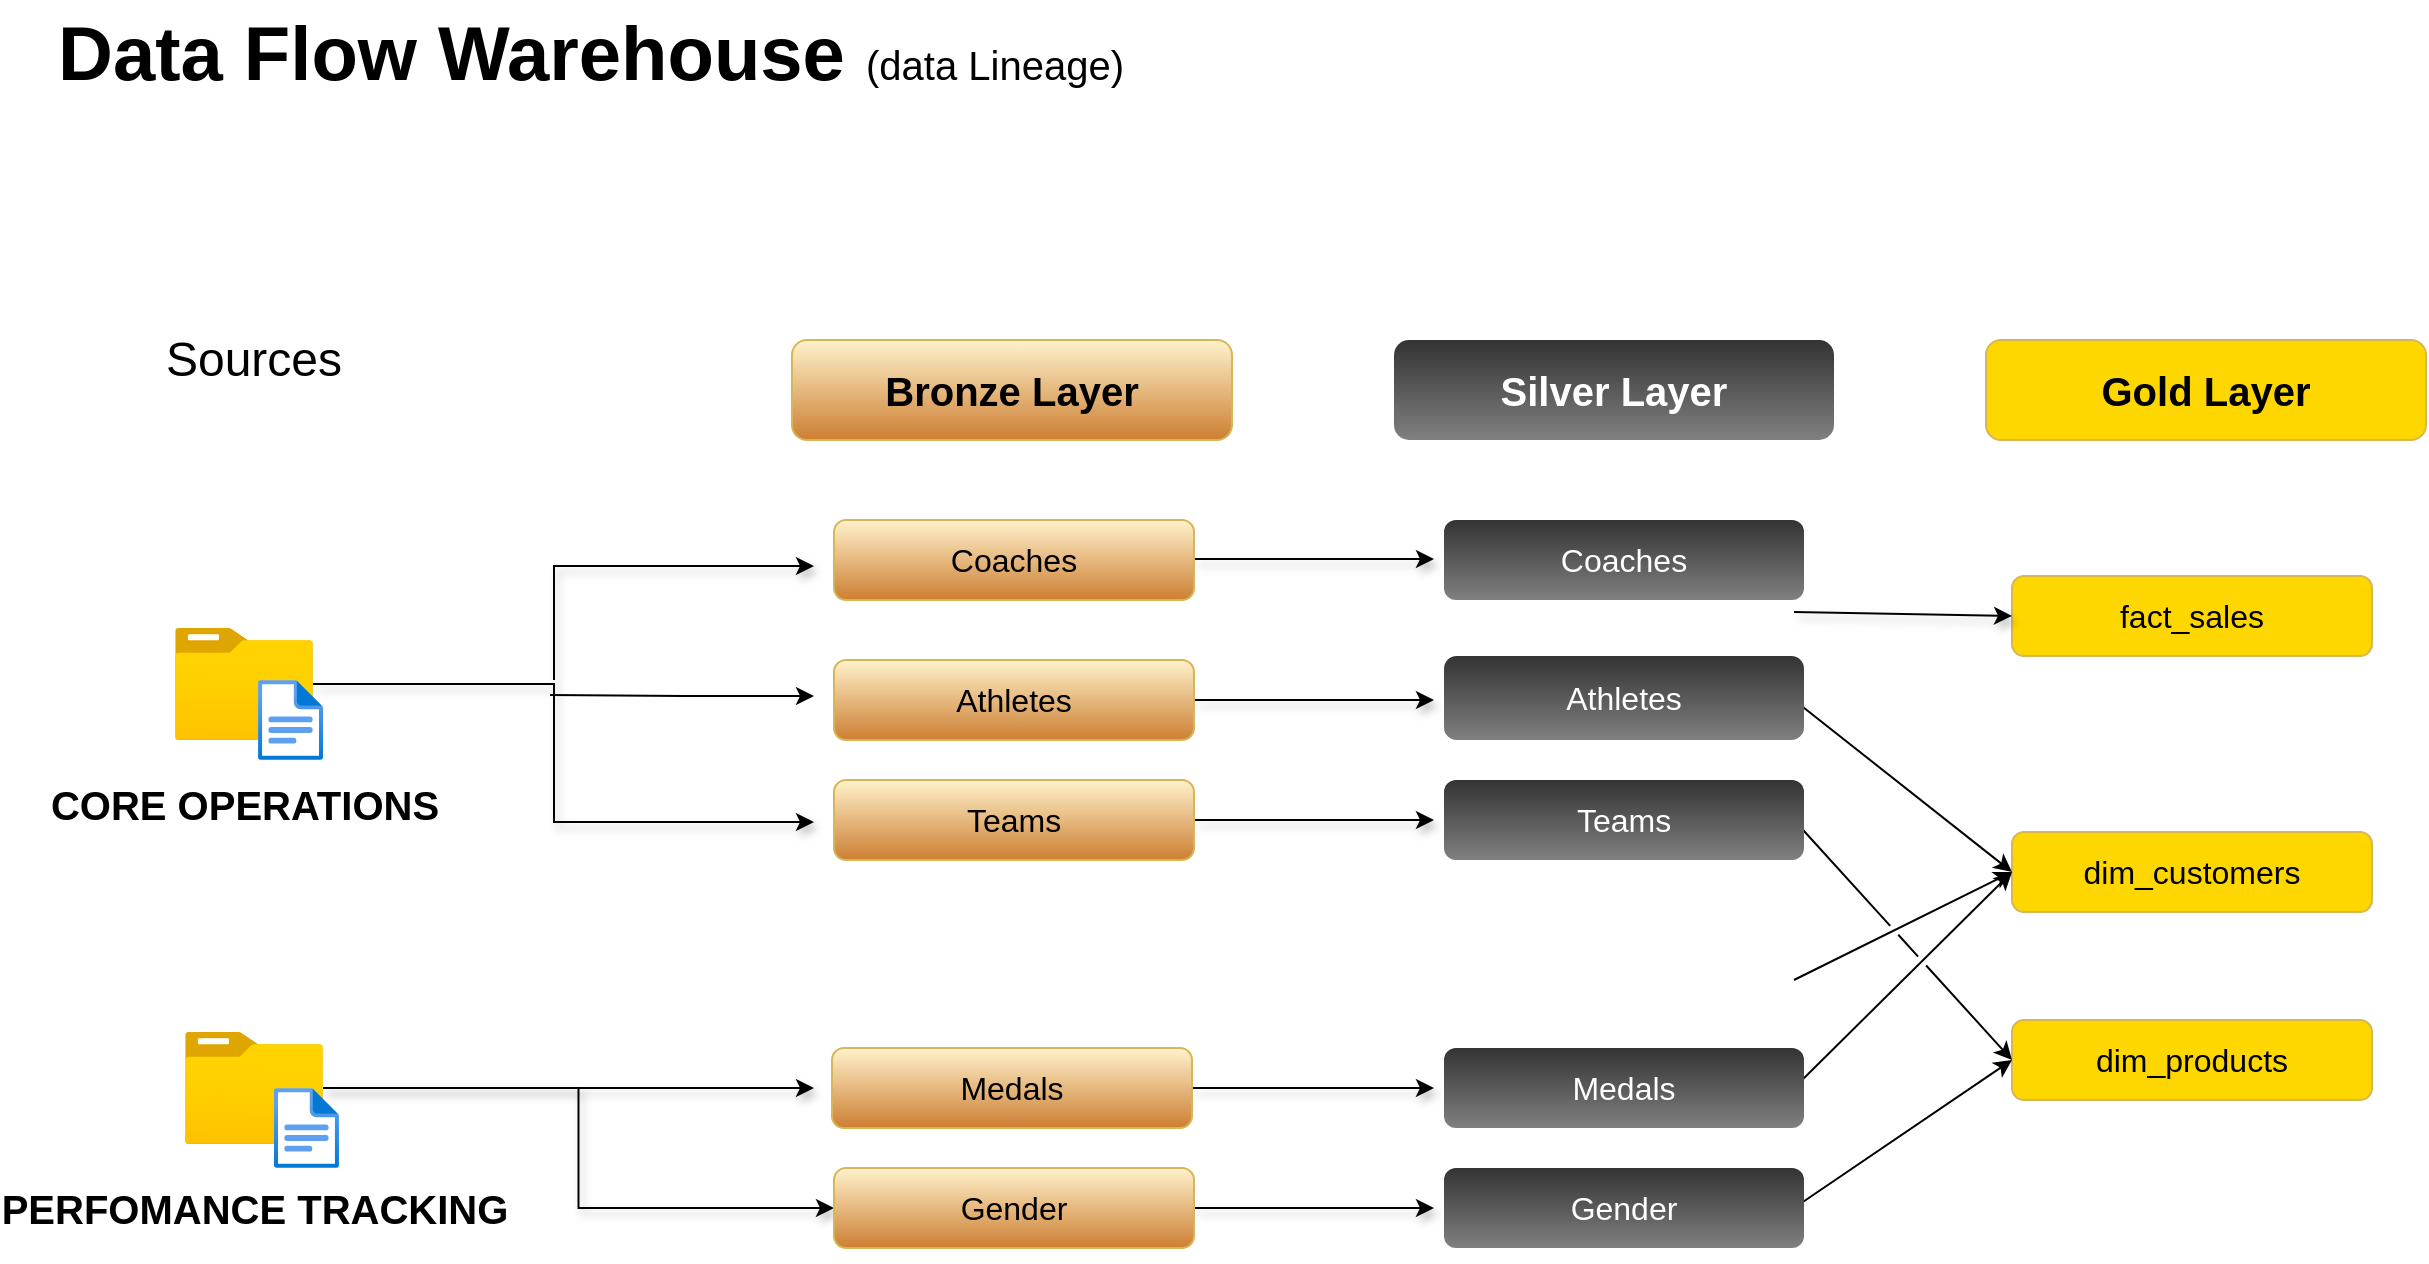 <mxfile version="26.0.16">
  <diagram name="Page-1" id="KjLprj9p4xoS-JRIfPpS">
    <mxGraphModel dx="2284" dy="884" grid="1" gridSize="10" guides="1" tooltips="1" connect="1" arrows="1" fold="1" page="1" pageScale="1" pageWidth="850" pageHeight="1100" math="0" shadow="0">
      <root>
        <mxCell id="0" />
        <mxCell id="1" parent="0" />
        <mxCell id="iYd_dcTMY8yAVxDXRBEc-1" value="&lt;font style=&quot;&quot;&gt;&lt;b&gt;Data Flow Warehouse&amp;nbsp;&lt;/b&gt;&lt;font style=&quot;font-size: 20px;&quot;&gt;(data Lineage)&lt;/font&gt;&lt;br style=&quot;font-size: 38px;&quot;&gt;&lt;/font&gt;" style="text;html=1;strokeColor=none;fillColor=none;align=left;verticalAlign=middle;whiteSpace=wrap;rounded=0;fontSize=38;fontFamily=Helvetica;" vertex="1" parent="1">
          <mxGeometry x="-360" y="910" width="570" height="54" as="geometry" />
        </mxCell>
        <mxCell id="iYd_dcTMY8yAVxDXRBEc-2" value="&lt;font style=&quot;font-size: 24px;&quot;&gt;Sources&lt;/font&gt;" style="rounded=1;whiteSpace=wrap;html=1;strokeColor=none;" vertex="1" parent="1">
          <mxGeometry x="-320" y="1070" width="120" height="40" as="geometry" />
        </mxCell>
        <mxCell id="iYd_dcTMY8yAVxDXRBEc-3" style="edgeStyle=orthogonalEdgeStyle;rounded=0;orthogonalLoop=1;jettySize=auto;html=1;strokeWidth=1;shadow=1;" edge="1" parent="1" source="iYd_dcTMY8yAVxDXRBEc-4">
          <mxGeometry relative="1" as="geometry">
            <mxPoint x="20" y="1321" as="targetPoint" />
            <Array as="points">
              <mxPoint x="-110" y="1252" />
              <mxPoint x="-110" y="1321" />
            </Array>
          </mxGeometry>
        </mxCell>
        <mxCell id="iYd_dcTMY8yAVxDXRBEc-4" value="&lt;h3&gt;&lt;font style=&quot;font-size: 20px;&quot;&gt;&lt;b&gt;CORE OPERATIONS&lt;/b&gt;&lt;/font&gt;&lt;/h3&gt;" style="image;aspect=fixed;html=1;points=[];align=center;fontSize=12;image=img/lib/azure2/general/Folder_Blank.svg;" vertex="1" parent="1">
          <mxGeometry x="-299.5" y="1224" width="69" height="56.0" as="geometry" />
        </mxCell>
        <mxCell id="iYd_dcTMY8yAVxDXRBEc-5" style="edgeStyle=orthogonalEdgeStyle;rounded=0;orthogonalLoop=1;jettySize=auto;html=1;entryX=0;entryY=0.5;entryDx=0;entryDy=0;shadow=1;" edge="1" parent="1" source="iYd_dcTMY8yAVxDXRBEc-7" target="iYd_dcTMY8yAVxDXRBEc-18">
          <mxGeometry relative="1" as="geometry" />
        </mxCell>
        <mxCell id="iYd_dcTMY8yAVxDXRBEc-6" style="edgeStyle=orthogonalEdgeStyle;rounded=0;orthogonalLoop=1;jettySize=auto;html=1;shadow=1;" edge="1" parent="1" source="iYd_dcTMY8yAVxDXRBEc-7">
          <mxGeometry relative="1" as="geometry">
            <mxPoint x="20" y="1454" as="targetPoint" />
          </mxGeometry>
        </mxCell>
        <mxCell id="iYd_dcTMY8yAVxDXRBEc-7" value="&lt;h3&gt;&lt;font style=&quot;font-size: 20px;&quot;&gt;&lt;b&gt;PERFOMANCE TRACKING&lt;/b&gt;&lt;/font&gt;&lt;/h3&gt;" style="image;aspect=fixed;html=1;points=[];align=center;fontSize=12;image=img/lib/azure2/general/Folder_Blank.svg;" vertex="1" parent="1">
          <mxGeometry x="-294.5" y="1426" width="69" height="56.0" as="geometry" />
        </mxCell>
        <mxCell id="iYd_dcTMY8yAVxDXRBEc-8" value="Bronze Layer" style="rounded=1;whiteSpace=wrap;html=1;fillColor=#fff2cc;strokeColor=#d6b656;fontSize=20;fontStyle=1;gradientColor=#CD7F32;" vertex="1" parent="1">
          <mxGeometry x="9" y="1080" width="220" height="50" as="geometry" />
        </mxCell>
        <mxCell id="iYd_dcTMY8yAVxDXRBEc-9" style="edgeStyle=orthogonalEdgeStyle;rounded=0;orthogonalLoop=1;jettySize=auto;html=1;entryX=0;entryY=0.5;entryDx=0;entryDy=0;shadow=1;" edge="1" parent="1">
          <mxGeometry relative="1" as="geometry">
            <mxPoint x="210" y="1189.5" as="sourcePoint" />
            <mxPoint x="330" y="1189.5" as="targetPoint" />
          </mxGeometry>
        </mxCell>
        <mxCell id="iYd_dcTMY8yAVxDXRBEc-10" style="edgeStyle=orthogonalEdgeStyle;rounded=0;orthogonalLoop=1;jettySize=auto;html=1;shadow=1;" edge="1" parent="1" source="iYd_dcTMY8yAVxDXRBEc-11">
          <mxGeometry relative="1" as="geometry">
            <mxPoint x="330" y="1260" as="targetPoint" />
          </mxGeometry>
        </mxCell>
        <mxCell id="iYd_dcTMY8yAVxDXRBEc-11" value="Athletes" style="rounded=1;whiteSpace=wrap;html=1;fillColor=#fff2cc;strokeColor=#d6b656;fontSize=16;fontStyle=0;gradientColor=#CD7F32;" vertex="1" parent="1">
          <mxGeometry x="30" y="1240" width="180" height="40" as="geometry" />
        </mxCell>
        <mxCell id="iYd_dcTMY8yAVxDXRBEc-12" style="edgeStyle=orthogonalEdgeStyle;rounded=0;orthogonalLoop=1;jettySize=auto;html=1;entryX=0;entryY=0.5;entryDx=0;entryDy=0;shadow=1;" edge="1" parent="1" source="iYd_dcTMY8yAVxDXRBEc-13">
          <mxGeometry relative="1" as="geometry">
            <mxPoint x="330" y="1320" as="targetPoint" />
          </mxGeometry>
        </mxCell>
        <mxCell id="iYd_dcTMY8yAVxDXRBEc-13" value="Teams" style="rounded=1;whiteSpace=wrap;html=1;fillColor=#fff2cc;strokeColor=#d6b656;fontSize=16;fontStyle=0;gradientColor=#CD7F32;" vertex="1" parent="1">
          <mxGeometry x="30" y="1300" width="180" height="40" as="geometry" />
        </mxCell>
        <mxCell id="iYd_dcTMY8yAVxDXRBEc-14" value="Coaches" style="rounded=1;whiteSpace=wrap;html=1;fillColor=#fff2cc;strokeColor=#d6b656;fontSize=16;fontStyle=0;gradientColor=#CD7F32;" vertex="1" parent="1">
          <mxGeometry x="30" y="1170" width="180" height="40" as="geometry" />
        </mxCell>
        <mxCell id="iYd_dcTMY8yAVxDXRBEc-15" style="edgeStyle=orthogonalEdgeStyle;rounded=0;orthogonalLoop=1;jettySize=auto;html=1;entryX=0;entryY=0.5;entryDx=0;entryDy=0;shadow=1;" edge="1" parent="1" source="iYd_dcTMY8yAVxDXRBEc-16">
          <mxGeometry relative="1" as="geometry">
            <mxPoint x="330" y="1454" as="targetPoint" />
          </mxGeometry>
        </mxCell>
        <mxCell id="iYd_dcTMY8yAVxDXRBEc-16" value="Medals" style="rounded=1;whiteSpace=wrap;html=1;fillColor=#fff2cc;strokeColor=#d6b656;fontSize=16;fontStyle=0;gradientColor=#CD7F32;" vertex="1" parent="1">
          <mxGeometry x="29" y="1434" width="180" height="40" as="geometry" />
        </mxCell>
        <mxCell id="iYd_dcTMY8yAVxDXRBEc-17" style="edgeStyle=orthogonalEdgeStyle;rounded=0;orthogonalLoop=1;jettySize=auto;html=1;entryX=0;entryY=0.5;entryDx=0;entryDy=0;shadow=1;" edge="1" parent="1" source="iYd_dcTMY8yAVxDXRBEc-18">
          <mxGeometry relative="1" as="geometry">
            <mxPoint x="330" y="1514" as="targetPoint" />
          </mxGeometry>
        </mxCell>
        <mxCell id="iYd_dcTMY8yAVxDXRBEc-18" value="Gender" style="rounded=1;whiteSpace=wrap;html=1;fillColor=#fff2cc;strokeColor=#d6b656;fontSize=16;fontStyle=0;gradientColor=#CD7F32;" vertex="1" parent="1">
          <mxGeometry x="30" y="1494" width="180" height="40" as="geometry" />
        </mxCell>
        <mxCell id="iYd_dcTMY8yAVxDXRBEc-19" value="Gold Layer" style="rounded=1;whiteSpace=wrap;html=1;fillColor=#FFD700;strokeColor=#d6b656;fontSize=20;fontStyle=1;" vertex="1" parent="1">
          <mxGeometry x="606" y="1080" width="220" height="50" as="geometry" />
        </mxCell>
        <mxCell id="iYd_dcTMY8yAVxDXRBEc-20" value="fact_sales" style="rounded=1;whiteSpace=wrap;html=1;fillColor=#FFD700;strokeColor=#d6b656;fontSize=16;fontStyle=0;" vertex="1" parent="1">
          <mxGeometry x="619" y="1198" width="180" height="40" as="geometry" />
        </mxCell>
        <mxCell id="iYd_dcTMY8yAVxDXRBEc-21" value="dim_customers" style="rounded=1;whiteSpace=wrap;html=1;fillColor=#FFD700;strokeColor=#d6b656;fontSize=16;fontStyle=0;" vertex="1" parent="1">
          <mxGeometry x="619" y="1326" width="180" height="40" as="geometry" />
        </mxCell>
        <mxCell id="iYd_dcTMY8yAVxDXRBEc-22" value="dim_products" style="rounded=1;whiteSpace=wrap;html=1;fillColor=#FFD700;strokeColor=#d6b656;fontSize=16;fontStyle=0;" vertex="1" parent="1">
          <mxGeometry x="619" y="1420" width="180" height="40" as="geometry" />
        </mxCell>
        <mxCell id="iYd_dcTMY8yAVxDXRBEc-23" value="" style="endArrow=classic;html=1;rounded=0;exitX=1;exitY=0.75;exitDx=0;exitDy=0;entryX=0;entryY=0.5;entryDx=0;entryDy=0;shadow=1;" edge="1" parent="1" target="iYd_dcTMY8yAVxDXRBEc-20">
          <mxGeometry width="50" height="50" relative="1" as="geometry">
            <mxPoint x="510" y="1216" as="sourcePoint" />
            <mxPoint x="589" y="1260" as="targetPoint" />
          </mxGeometry>
        </mxCell>
        <mxCell id="iYd_dcTMY8yAVxDXRBEc-24" value="" style="endArrow=classic;html=1;rounded=0;exitX=1;exitY=0.5;exitDx=0;exitDy=0;entryX=0;entryY=0.5;entryDx=0;entryDy=0;jumpStyle=gap;" edge="1" parent="1" target="iYd_dcTMY8yAVxDXRBEc-21">
          <mxGeometry width="50" height="50" relative="1" as="geometry">
            <mxPoint x="510" y="1260" as="sourcePoint" />
            <mxPoint x="639" y="1230" as="targetPoint" />
          </mxGeometry>
        </mxCell>
        <mxCell id="iYd_dcTMY8yAVxDXRBEc-25" value="" style="endArrow=classic;html=1;rounded=0;exitX=1;exitY=0.5;exitDx=0;exitDy=0;entryX=0;entryY=0.5;entryDx=0;entryDy=0;jumpStyle=gap;" edge="1" parent="1" target="iYd_dcTMY8yAVxDXRBEc-21">
          <mxGeometry width="50" height="50" relative="1" as="geometry">
            <mxPoint x="510" y="1400" as="sourcePoint" />
            <mxPoint x="629" y="1356" as="targetPoint" />
          </mxGeometry>
        </mxCell>
        <mxCell id="iYd_dcTMY8yAVxDXRBEc-26" value="" style="endArrow=classic;html=1;rounded=0;exitX=1;exitY=0.5;exitDx=0;exitDy=0;entryX=0;entryY=0.5;entryDx=0;entryDy=0;jumpStyle=gap;" edge="1" parent="1" target="iYd_dcTMY8yAVxDXRBEc-21">
          <mxGeometry width="50" height="50" relative="1" as="geometry">
            <mxPoint x="510" y="1454" as="sourcePoint" />
            <mxPoint x="629" y="1356" as="targetPoint" />
          </mxGeometry>
        </mxCell>
        <mxCell id="iYd_dcTMY8yAVxDXRBEc-27" value="" style="endArrow=classic;html=1;rounded=0;exitX=1;exitY=0.5;exitDx=0;exitDy=0;entryX=0;entryY=0.5;entryDx=0;entryDy=0;jumpStyle=gap;" edge="1" parent="1" target="iYd_dcTMY8yAVxDXRBEc-22">
          <mxGeometry width="50" height="50" relative="1" as="geometry">
            <mxPoint x="510" y="1320" as="sourcePoint" />
            <mxPoint x="629" y="1356" as="targetPoint" />
          </mxGeometry>
        </mxCell>
        <mxCell id="iYd_dcTMY8yAVxDXRBEc-28" value="" style="endArrow=classic;html=1;rounded=0;exitX=1;exitY=0.5;exitDx=0;exitDy=0;entryX=0;entryY=0.5;entryDx=0;entryDy=0;jumpStyle=gap;" edge="1" parent="1" target="iYd_dcTMY8yAVxDXRBEc-22">
          <mxGeometry width="50" height="50" relative="1" as="geometry">
            <mxPoint x="510" y="1514" as="sourcePoint" />
            <mxPoint x="629" y="1450" as="targetPoint" />
          </mxGeometry>
        </mxCell>
        <mxCell id="iYd_dcTMY8yAVxDXRBEc-29" value="" style="image;aspect=fixed;html=1;points=[];align=center;fontSize=12;image=img/lib/azure2/general/File.svg;" vertex="1" parent="1">
          <mxGeometry x="-257.96" y="1250" width="32.46" height="40" as="geometry" />
        </mxCell>
        <mxCell id="iYd_dcTMY8yAVxDXRBEc-30" value="" style="image;aspect=fixed;html=1;points=[];align=center;fontSize=12;image=img/lib/azure2/general/File.svg;" vertex="1" parent="1">
          <mxGeometry x="-250" y="1454" width="32.46" height="40" as="geometry" />
        </mxCell>
        <mxCell id="iYd_dcTMY8yAVxDXRBEc-31" value="Silver Layer" style="rounded=1;whiteSpace=wrap;html=1;fillColor=#333333;strokeColor=none;fontSize=20;fontStyle=1;gradientColor=#808080;fontColor=#FFFFFF;" vertex="1" parent="1">
          <mxGeometry x="310" y="1080" width="220" height="50" as="geometry" />
        </mxCell>
        <mxCell id="iYd_dcTMY8yAVxDXRBEc-32" value="Athletes" style="rounded=1;whiteSpace=wrap;html=1;fillColor=#333333;strokeColor=none;fontSize=16;fontStyle=0;gradientColor=#808080;fontColor=#FFFFFF;" vertex="1" parent="1">
          <mxGeometry x="335" y="1238" width="180" height="42" as="geometry" />
        </mxCell>
        <mxCell id="iYd_dcTMY8yAVxDXRBEc-33" value="Teams" style="rounded=1;whiteSpace=wrap;html=1;fillColor=#333333;strokeColor=none;fontSize=16;fontStyle=0;gradientColor=#808080;fontColor=#FFFFFF;" vertex="1" parent="1">
          <mxGeometry x="335" y="1300" width="180" height="40" as="geometry" />
        </mxCell>
        <mxCell id="iYd_dcTMY8yAVxDXRBEc-34" value="Coaches" style="rounded=1;whiteSpace=wrap;html=1;fillColor=#333333;strokeColor=none;fontSize=16;fontStyle=0;gradientColor=#808080;fontColor=#FFFFFF;" vertex="1" parent="1">
          <mxGeometry x="335" y="1170" width="180" height="40" as="geometry" />
        </mxCell>
        <mxCell id="iYd_dcTMY8yAVxDXRBEc-35" value="Medals" style="rounded=1;whiteSpace=wrap;html=1;fillColor=#333333;strokeColor=none;fontSize=16;fontStyle=0;gradientColor=#808080;fontColor=#FFFFFF;" vertex="1" parent="1">
          <mxGeometry x="335" y="1434" width="180" height="40" as="geometry" />
        </mxCell>
        <mxCell id="iYd_dcTMY8yAVxDXRBEc-36" value="Gender" style="rounded=1;whiteSpace=wrap;html=1;fillColor=#333333;strokeColor=none;fontSize=16;fontStyle=0;gradientColor=#808080;fontColor=#FFFFFF;" vertex="1" parent="1">
          <mxGeometry x="335" y="1494" width="180" height="40" as="geometry" />
        </mxCell>
        <mxCell id="iYd_dcTMY8yAVxDXRBEc-37" style="edgeStyle=orthogonalEdgeStyle;rounded=0;orthogonalLoop=1;jettySize=auto;html=1;shadow=1;" edge="1" parent="1">
          <mxGeometry relative="1" as="geometry">
            <mxPoint x="-110" y="1250" as="sourcePoint" />
            <mxPoint x="20" y="1193" as="targetPoint" />
            <Array as="points">
              <mxPoint x="-110" y="1193" />
            </Array>
          </mxGeometry>
        </mxCell>
        <mxCell id="iYd_dcTMY8yAVxDXRBEc-38" style="edgeStyle=orthogonalEdgeStyle;rounded=0;orthogonalLoop=1;jettySize=auto;html=1;" edge="1" parent="1">
          <mxGeometry relative="1" as="geometry">
            <mxPoint x="-112" y="1257.5" as="sourcePoint" />
            <mxPoint x="20" y="1258" as="targetPoint" />
          </mxGeometry>
        </mxCell>
      </root>
    </mxGraphModel>
  </diagram>
</mxfile>
